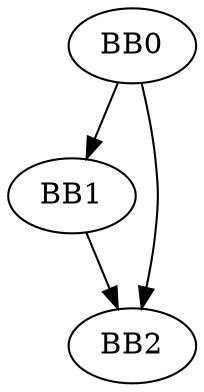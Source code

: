// Control Flow Graph
digraph {
	bb0 [label=BB0]
	bb1 [label=BB1]
	bb2 [label=BB2]
	bb0 -> bb2
	bb0 -> bb1
	bb1 -> bb2
}
